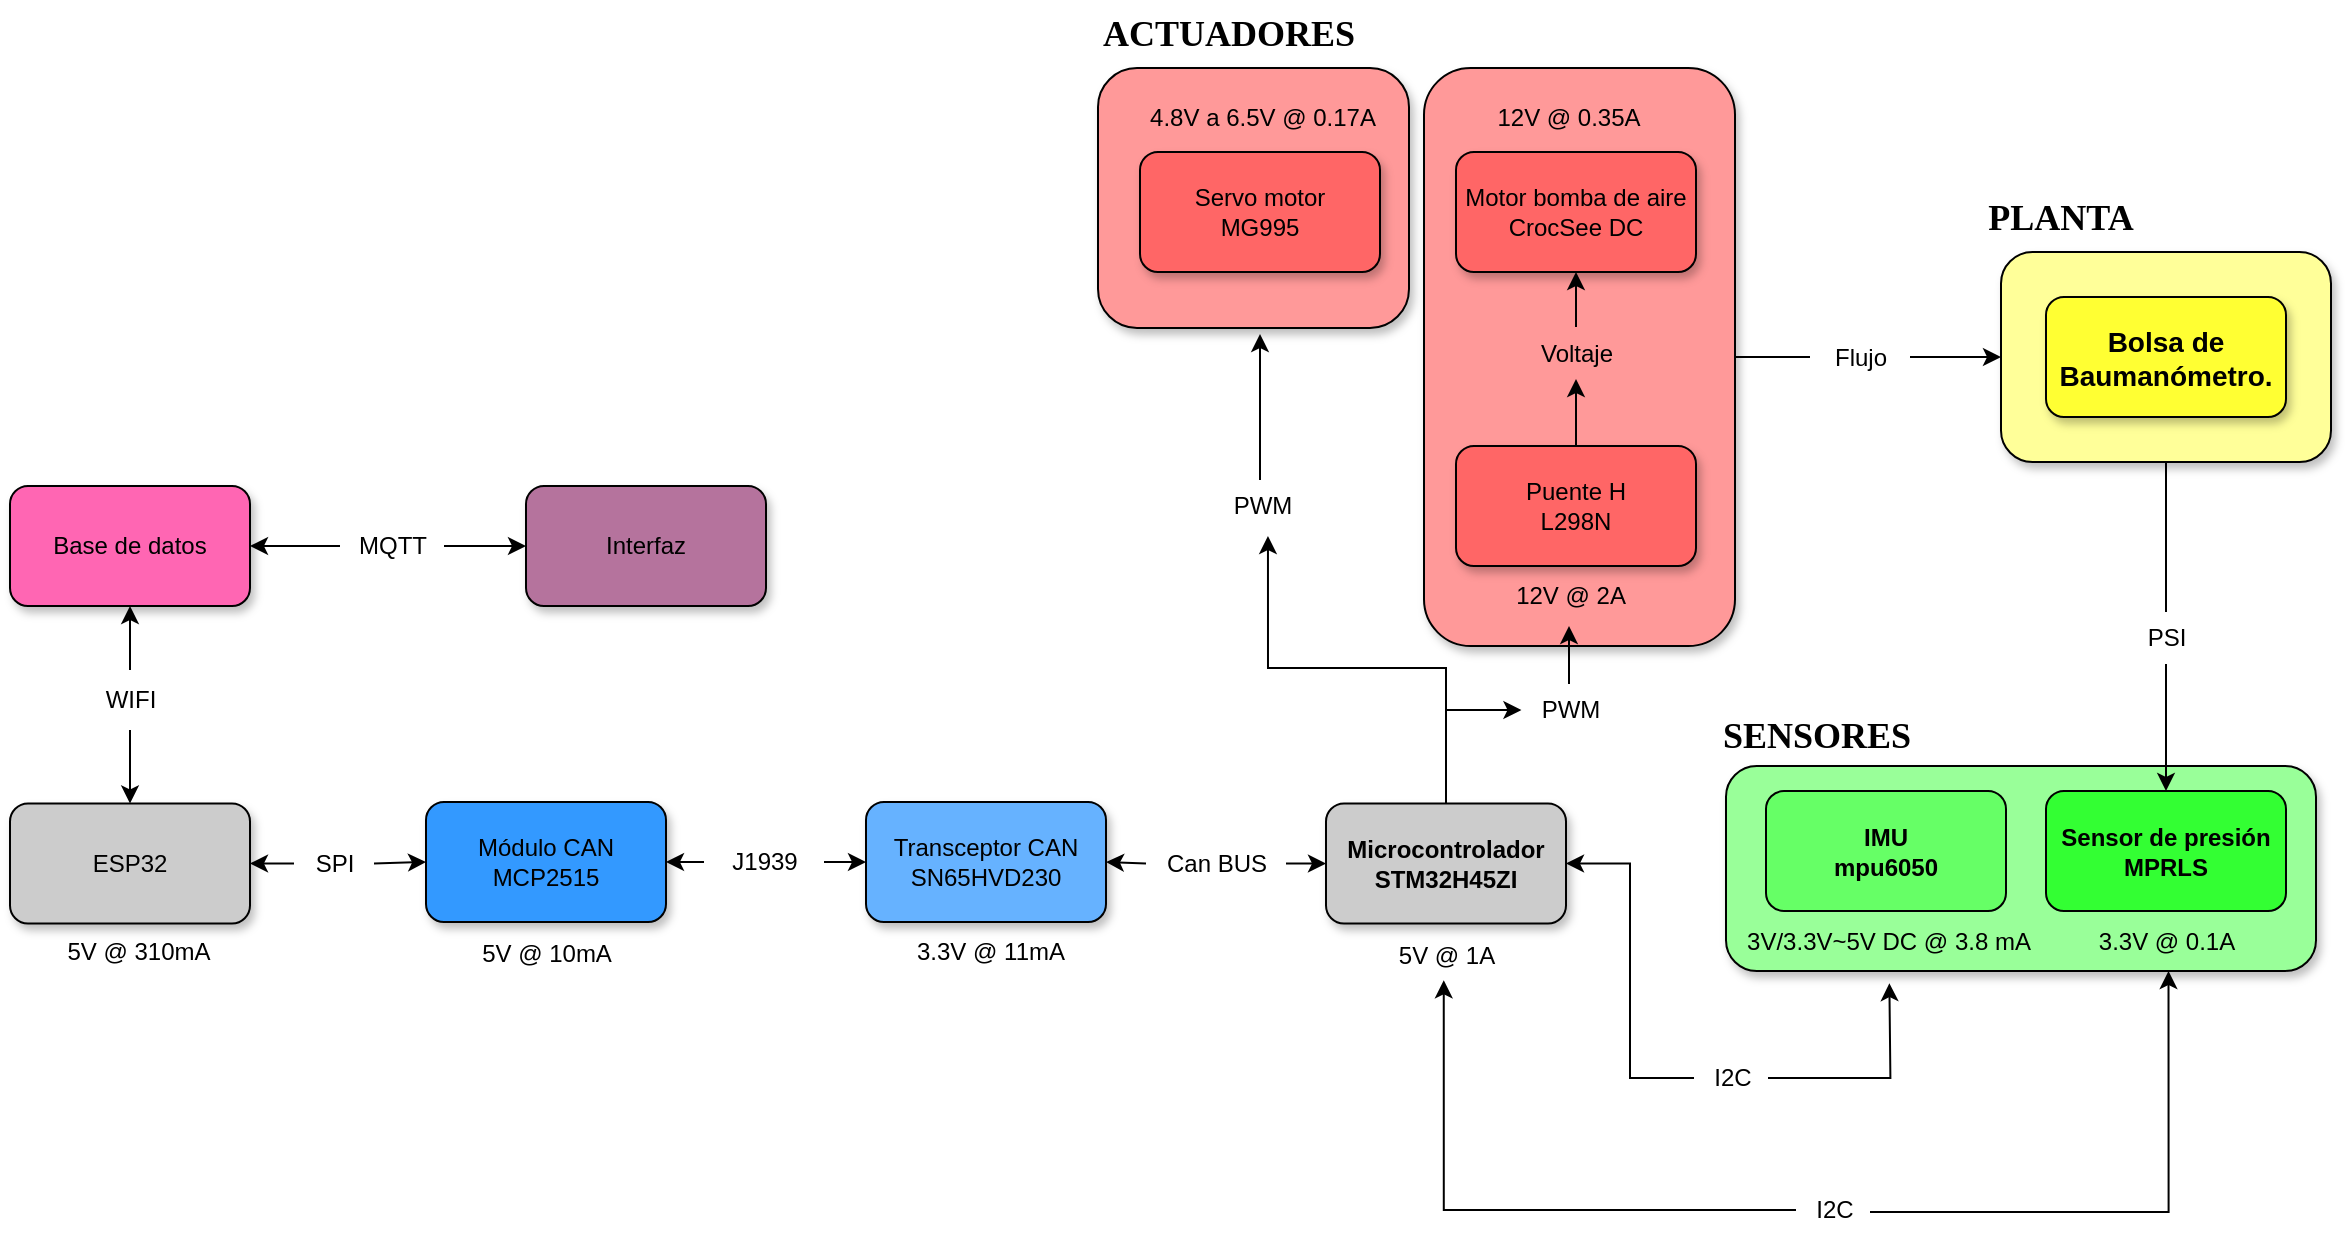 <mxfile version="20.3.0" type="device"><diagram id="RTIVi4R6CR9lj3HLqxVR" name="Page-2"><mxGraphModel dx="1509" dy="781" grid="0" gridSize="10" guides="1" tooltips="1" connect="1" arrows="1" fold="1" page="1" pageScale="1" pageWidth="1654" pageHeight="1654" math="0" shadow="0"><root><mxCell id="0"/><mxCell id="1" parent="0"/><mxCell id="-eYOablClO02fx7QXQh6-9" value="" style="rounded=1;whiteSpace=wrap;html=1;shadow=1;fillColor=#FF9999;" parent="1" vertex="1"><mxGeometry x="791" y="94" width="155.5" height="130" as="geometry"/></mxCell><mxCell id="3Ssvz3j2QUT3WvwUikvX-14" value="" style="rounded=1;whiteSpace=wrap;html=1;shadow=1;fillColor=#99FF99;" parent="1" vertex="1"><mxGeometry x="1105" y="443" width="295" height="102.5" as="geometry"/></mxCell><mxCell id="3Ssvz3j2QUT3WvwUikvX-44" style="edgeStyle=orthogonalEdgeStyle;rounded=0;orthogonalLoop=1;jettySize=auto;html=1;entryX=0.5;entryY=0;entryDx=0;entryDy=0;startArrow=none;" parent="1" source="3Ssvz3j2QUT3WvwUikvX-46" target="3Ssvz3j2QUT3WvwUikvX-2" edge="1"><mxGeometry relative="1" as="geometry"/></mxCell><mxCell id="3Ssvz3j2QUT3WvwUikvX-29" value="" style="rounded=1;whiteSpace=wrap;html=1;shadow=1;fillColor=#FFFF99;" parent="1" vertex="1"><mxGeometry x="1242.5" y="186" width="165" height="105" as="geometry"/></mxCell><mxCell id="9bbpu-V7eA6LRsjn7F74-33" style="edgeStyle=orthogonalEdgeStyle;rounded=0;orthogonalLoop=1;jettySize=auto;html=1;entryX=0;entryY=0.5;entryDx=0;entryDy=0;startArrow=none;" parent="1" source="3Ssvz3j2QUT3WvwUikvX-47" target="3Ssvz3j2QUT3WvwUikvX-29" edge="1"><mxGeometry relative="1" as="geometry"/></mxCell><mxCell id="3Ssvz3j2QUT3WvwUikvX-12" value="" style="rounded=1;whiteSpace=wrap;html=1;shadow=1;fillColor=#FF9999;" parent="1" vertex="1"><mxGeometry x="954" y="94" width="155.5" height="289" as="geometry"/></mxCell><mxCell id="-eYOablClO02fx7QXQh6-10" style="edgeStyle=orthogonalEdgeStyle;rounded=0;orthogonalLoop=1;jettySize=auto;html=1;entryX=-0.006;entryY=0.5;entryDx=0;entryDy=0;entryPerimeter=0;" parent="1" source="3Ssvz3j2QUT3WvwUikvX-1" target="3Ssvz3j2QUT3WvwUikvX-55" edge="1"><mxGeometry relative="1" as="geometry"/></mxCell><mxCell id="-eYOablClO02fx7QXQh6-11" style="edgeStyle=orthogonalEdgeStyle;rounded=0;orthogonalLoop=1;jettySize=auto;html=1;entryX=0.574;entryY=1.077;entryDx=0;entryDy=0;entryPerimeter=0;" parent="1" source="3Ssvz3j2QUT3WvwUikvX-1" target="-eYOablClO02fx7QXQh6-5" edge="1"><mxGeometry relative="1" as="geometry"><Array as="points"><mxPoint x="965" y="394"/><mxPoint x="876" y="394"/></Array></mxGeometry></mxCell><mxCell id="3Ssvz3j2QUT3WvwUikvX-1" value="&lt;b&gt;Microcontrolador&lt;br&gt;&lt;span style=&quot;&quot;&gt;STM32H45ZI&lt;/span&gt;&lt;/b&gt;" style="rounded=1;whiteSpace=wrap;html=1;shadow=1;fillColor=#CCCCCC;" parent="1" vertex="1"><mxGeometry x="905" y="461.75" width="120" height="60" as="geometry"/></mxCell><mxCell id="3Ssvz3j2QUT3WvwUikvX-2" value="&lt;b&gt;Sensor de presión&lt;/b&gt;&lt;br&gt;&lt;span style=&quot;font-weight: bold;&quot;&gt;MPRLS&lt;/span&gt;" style="rounded=1;whiteSpace=wrap;html=1;fillColor=#33FF33;" parent="1" vertex="1"><mxGeometry x="1265" y="455.5" width="120" height="60" as="geometry"/></mxCell><mxCell id="3Ssvz3j2QUT3WvwUikvX-3" value="&lt;font style=&quot;font-weight: bold;&quot; face=&quot;Arial&quot;&gt;IMU&lt;/font&gt;&lt;br&gt;&lt;b&gt;mpu6050&lt;/b&gt;" style="rounded=1;whiteSpace=wrap;html=1;fillColor=#66FF66;" parent="1" vertex="1"><mxGeometry x="1125" y="455.5" width="120" height="60" as="geometry"/></mxCell><mxCell id="cY1_WB4tdmfvwo2houw0-11" value="" style="edgeStyle=orthogonalEdgeStyle;rounded=0;orthogonalLoop=1;jettySize=auto;html=1;" parent="1" source="3Ssvz3j2QUT3WvwUikvX-4" target="9bbpu-V7eA6LRsjn7F74-39" edge="1"><mxGeometry relative="1" as="geometry"/></mxCell><mxCell id="3Ssvz3j2QUT3WvwUikvX-4" value="Puente H&lt;br&gt;&lt;span style=&quot;&quot;&gt;L298N&lt;/span&gt;" style="rounded=1;whiteSpace=wrap;html=1;fillColor=#FF6666;shadow=1;" parent="1" vertex="1"><mxGeometry x="970" y="283" width="120" height="60" as="geometry"/></mxCell><mxCell id="3Ssvz3j2QUT3WvwUikvX-5" value="Transceptor CAN&lt;br&gt;SN65HVD230" style="rounded=1;whiteSpace=wrap;html=1;shadow=1;fillColor=#66B2FF;" parent="1" vertex="1"><mxGeometry x="675" y="461" width="120" height="60" as="geometry"/></mxCell><mxCell id="3Ssvz3j2QUT3WvwUikvX-6" value="ESP32" style="rounded=1;whiteSpace=wrap;html=1;fillColor=#CCCCCC;shadow=1;" parent="1" vertex="1"><mxGeometry x="247" y="461.75" width="120" height="60" as="geometry"/></mxCell><mxCell id="3Ssvz3j2QUT3WvwUikvX-7" value="Base de datos" style="rounded=1;whiteSpace=wrap;html=1;fillColor=#FF66B3;shadow=1;" parent="1" vertex="1"><mxGeometry x="247" y="303" width="120" height="60" as="geometry"/></mxCell><mxCell id="3Ssvz3j2QUT3WvwUikvX-8" value="Motor bomba de aire&lt;br&gt;&lt;span style=&quot;&quot;&gt;CrocSee DC&lt;/span&gt;" style="rounded=1;whiteSpace=wrap;html=1;fillColor=#FF6666;shadow=1;" parent="1" vertex="1"><mxGeometry x="970" y="136" width="120" height="60" as="geometry"/></mxCell><mxCell id="3Ssvz3j2QUT3WvwUikvX-13" value="&lt;span id=&quot;docs-internal-guid-3bb8aa07-7fff-647e-bfa1-2982f5941562&quot;&gt;&lt;span style=&quot;background-color: transparent; font-variant-numeric: normal; font-variant-east-asian: normal; vertical-align: baseline;&quot;&gt;&lt;font style=&quot;font-size: 14px;&quot;&gt;&lt;b&gt;Bolsa de Baumanómetro. &lt;/b&gt;&lt;/font&gt;&lt;/span&gt;&lt;/span&gt;" style="rounded=1;whiteSpace=wrap;html=1;shadow=1;fillColor=#FFFF33;" parent="1" vertex="1"><mxGeometry x="1265" y="208.5" width="120" height="60" as="geometry"/></mxCell><mxCell id="3Ssvz3j2QUT3WvwUikvX-28" value="&lt;font style=&quot;font-size: 18px;&quot; face=&quot;Lucida Console&quot;&gt;&lt;b&gt;ACTUADORES&lt;/b&gt;&lt;/font&gt;" style="text;html=1;align=center;verticalAlign=middle;resizable=0;points=[];autosize=1;strokeColor=none;fillColor=none;shadow=0;" parent="1" vertex="1"><mxGeometry x="791" y="60" width="130" height="34" as="geometry"/></mxCell><mxCell id="3Ssvz3j2QUT3WvwUikvX-31" value="&lt;font face=&quot;Lucida Console&quot; style=&quot;font-size: 18px;&quot;&gt;&lt;b&gt;PLANTA&lt;/b&gt;&lt;/font&gt;" style="text;html=1;align=center;verticalAlign=middle;resizable=0;points=[];autosize=1;strokeColor=none;fillColor=none;" parent="1" vertex="1"><mxGeometry x="1229.5" y="152" width="85" height="34" as="geometry"/></mxCell><mxCell id="3Ssvz3j2QUT3WvwUikvX-32" value="&lt;font style=&quot;font-size: 18px;&quot; face=&quot;Lucida Console&quot;&gt;&lt;b&gt;SENSORES&lt;/b&gt;&lt;/font&gt;" style="text;html=1;align=center;verticalAlign=middle;resizable=0;points=[];autosize=1;strokeColor=none;fillColor=none;" parent="1" vertex="1"><mxGeometry x="1096" y="411" width="108" height="34" as="geometry"/></mxCell><mxCell id="3Ssvz3j2QUT3WvwUikvX-34" value="3.3V @ 0.1A" style="text;html=1;align=center;verticalAlign=middle;resizable=0;points=[];autosize=1;strokeColor=none;fillColor=none;" parent="1" vertex="1"><mxGeometry x="1280" y="515.5" width="90" height="30" as="geometry"/></mxCell><mxCell id="9bbpu-V7eA6LRsjn7F74-42" style="edgeStyle=orthogonalEdgeStyle;rounded=0;orthogonalLoop=1;jettySize=auto;html=1;entryX=1;entryY=0.5;entryDx=0;entryDy=0;startArrow=none;" parent="1" source="3Ssvz3j2QUT3WvwUikvX-49" target="3Ssvz3j2QUT3WvwUikvX-1" edge="1"><mxGeometry relative="1" as="geometry"><Array as="points"/></mxGeometry></mxCell><mxCell id="3Ssvz3j2QUT3WvwUikvX-35" value="3V/3.3V~5V DC @ 3.8 mA" style="text;html=1;align=center;verticalAlign=middle;resizable=0;points=[];autosize=1;strokeColor=none;fillColor=none;" parent="1" vertex="1"><mxGeometry x="1106" y="517.5" width="160" height="26" as="geometry"/></mxCell><mxCell id="3Ssvz3j2QUT3WvwUikvX-36" value="12V @ 0.35A" style="text;html=1;align=center;verticalAlign=middle;resizable=0;points=[];autosize=1;strokeColor=none;fillColor=none;" parent="1" vertex="1"><mxGeometry x="975.5" y="104" width="100" height="30" as="geometry"/></mxCell><mxCell id="3Ssvz3j2QUT3WvwUikvX-39" value="12V @ 2A" style="text;html=1;align=center;verticalAlign=middle;resizable=0;points=[];autosize=1;strokeColor=none;fillColor=none;" parent="1" vertex="1"><mxGeometry x="986.5" y="343" width="80" height="30" as="geometry"/></mxCell><mxCell id="3Ssvz3j2QUT3WvwUikvX-42" value="5V @ 1A" style="text;html=1;align=center;verticalAlign=middle;resizable=0;points=[];autosize=1;strokeColor=none;fillColor=none;" parent="1" vertex="1"><mxGeometry x="932" y="525" width="66" height="26" as="geometry"/></mxCell><mxCell id="3Ssvz3j2QUT3WvwUikvX-52" value="&lt;span id=&quot;docs-internal-guid-0867d024-7fff-32c4-c3e8-300c46f66f62&quot;&gt;&lt;span style=&quot;font-size: 9pt; font-family: Arial; font-variant-numeric: normal; font-variant-east-asian: normal; vertical-align: baseline;&quot;&gt;Módulo CAN&lt;/span&gt;&lt;/span&gt;&lt;br&gt;MCP2515" style="rounded=1;whiteSpace=wrap;html=1;fillColor=#3399FF;shadow=1;" parent="1" vertex="1"><mxGeometry x="455" y="461" width="120" height="60" as="geometry"/></mxCell><mxCell id="3Ssvz3j2QUT3WvwUikvX-56" value="3.3V @ 11mA" style="text;html=1;align=center;verticalAlign=middle;resizable=0;points=[];autosize=1;strokeColor=none;fillColor=none;" parent="1" vertex="1"><mxGeometry x="687" y="521" width="100" height="30" as="geometry"/></mxCell><mxCell id="3Ssvz3j2QUT3WvwUikvX-57" value="5V @ 10mA" style="text;html=1;align=center;verticalAlign=middle;resizable=0;points=[];autosize=1;strokeColor=none;fillColor=none;" parent="1" vertex="1"><mxGeometry x="470" y="521.75" width="90" height="30" as="geometry"/></mxCell><mxCell id="3Ssvz3j2QUT3WvwUikvX-58" value="5V @ 310mA" style="text;html=1;align=center;verticalAlign=middle;resizable=0;points=[];autosize=1;strokeColor=none;fillColor=none;" parent="1" vertex="1"><mxGeometry x="261" y="521" width="100" height="30" as="geometry"/></mxCell><mxCell id="3Ssvz3j2QUT3WvwUikvX-61" value="Interfaz" style="rounded=1;whiteSpace=wrap;html=1;shadow=1;fillColor=#B5739D;" parent="1" vertex="1"><mxGeometry x="505" y="303" width="120" height="60" as="geometry"/></mxCell><mxCell id="9bbpu-V7eA6LRsjn7F74-8" value="" style="endArrow=classic;startArrow=none;html=1;rounded=0;exitX=1;exitY=0.5;exitDx=0;exitDy=0;entryX=0;entryY=0.5;entryDx=0;entryDy=0;" parent="1" source="3Ssvz3j2QUT3WvwUikvX-51" target="3Ssvz3j2QUT3WvwUikvX-5" edge="1"><mxGeometry width="50" height="50" relative="1" as="geometry"><mxPoint x="727" y="504" as="sourcePoint"/><mxPoint x="694" y="493" as="targetPoint"/></mxGeometry></mxCell><mxCell id="9bbpu-V7eA6LRsjn7F74-9" value="" style="endArrow=classic;startArrow=none;html=1;rounded=0;exitX=1;exitY=0.5;exitDx=0;exitDy=0;entryX=0;entryY=0.5;entryDx=0;entryDy=0;" parent="1" source="3Ssvz3j2QUT3WvwUikvX-50" target="3Ssvz3j2QUT3WvwUikvX-1" edge="1"><mxGeometry width="50" height="50" relative="1" as="geometry"><mxPoint x="838" y="526" as="sourcePoint"/><mxPoint x="888" y="476" as="targetPoint"/></mxGeometry></mxCell><mxCell id="9bbpu-V7eA6LRsjn7F74-10" value="" style="endArrow=classic;startArrow=none;html=1;rounded=0;exitX=1;exitY=0.5;exitDx=0;exitDy=0;entryX=0;entryY=0.5;entryDx=0;entryDy=0;" parent="1" source="3Ssvz3j2QUT3WvwUikvX-59" target="3Ssvz3j2QUT3WvwUikvX-52" edge="1"><mxGeometry width="50" height="50" relative="1" as="geometry"><mxPoint x="500" y="516" as="sourcePoint"/><mxPoint x="550" y="466" as="targetPoint"/></mxGeometry></mxCell><mxCell id="9bbpu-V7eA6LRsjn7F74-11" value="" style="endArrow=classic;startArrow=none;html=1;rounded=0;exitX=0.5;exitY=1;exitDx=0;exitDy=0;entryX=0.5;entryY=0;entryDx=0;entryDy=0;" parent="1" source="3Ssvz3j2QUT3WvwUikvX-60" target="3Ssvz3j2QUT3WvwUikvX-6" edge="1"><mxGeometry width="50" height="50" relative="1" as="geometry"><mxPoint x="525" y="526" as="sourcePoint"/><mxPoint x="575" y="476" as="targetPoint"/></mxGeometry></mxCell><mxCell id="3Ssvz3j2QUT3WvwUikvX-60" value="WIFI" style="text;html=1;align=center;verticalAlign=middle;resizable=0;points=[];autosize=1;strokeColor=none;fillColor=none;" parent="1" vertex="1"><mxGeometry x="282" y="395" width="50" height="30" as="geometry"/></mxCell><mxCell id="9bbpu-V7eA6LRsjn7F74-12" value="" style="endArrow=none;startArrow=classic;html=1;rounded=0;exitX=0.5;exitY=1;exitDx=0;exitDy=0;entryX=0.5;entryY=0;entryDx=0;entryDy=0;" parent="1" source="3Ssvz3j2QUT3WvwUikvX-7" target="3Ssvz3j2QUT3WvwUikvX-60" edge="1"><mxGeometry width="50" height="50" relative="1" as="geometry"><mxPoint x="345" y="363" as="sourcePoint"/><mxPoint x="345" y="461.75" as="targetPoint"/></mxGeometry></mxCell><mxCell id="3Ssvz3j2QUT3WvwUikvX-59" value="SPI" style="text;html=1;align=center;verticalAlign=middle;resizable=0;points=[];autosize=1;strokeColor=none;fillColor=none;" parent="1" vertex="1"><mxGeometry x="389" y="476.75" width="40" height="30" as="geometry"/></mxCell><mxCell id="9bbpu-V7eA6LRsjn7F74-13" value="" style="endArrow=none;startArrow=classic;html=1;rounded=0;exitX=1;exitY=0.5;exitDx=0;exitDy=0;entryX=0;entryY=0.5;entryDx=0;entryDy=0;" parent="1" source="3Ssvz3j2QUT3WvwUikvX-6" target="3Ssvz3j2QUT3WvwUikvX-59" edge="1"><mxGeometry width="50" height="50" relative="1" as="geometry"><mxPoint x="405" y="491.75" as="sourcePoint"/><mxPoint x="492" y="491.75" as="targetPoint"/></mxGeometry></mxCell><mxCell id="3Ssvz3j2QUT3WvwUikvX-51" value="J1939" style="text;html=1;align=center;verticalAlign=middle;resizable=0;points=[];autosize=1;strokeColor=none;fillColor=none;" parent="1" vertex="1"><mxGeometry x="594" y="476" width="60" height="30" as="geometry"/></mxCell><mxCell id="9bbpu-V7eA6LRsjn7F74-14" value="" style="endArrow=none;startArrow=classic;html=1;rounded=0;exitX=1;exitY=0.5;exitDx=0;exitDy=0;entryX=0;entryY=0.5;entryDx=0;entryDy=0;" parent="1" source="3Ssvz3j2QUT3WvwUikvX-52" target="3Ssvz3j2QUT3WvwUikvX-51" edge="1"><mxGeometry width="50" height="50" relative="1" as="geometry"><mxPoint x="612" y="491.75" as="sourcePoint"/><mxPoint x="695" y="491.75" as="targetPoint"/></mxGeometry></mxCell><mxCell id="3Ssvz3j2QUT3WvwUikvX-50" value="Can BUS" style="text;html=1;align=center;verticalAlign=middle;resizable=0;points=[];autosize=1;strokeColor=none;fillColor=none;" parent="1" vertex="1"><mxGeometry x="815" y="476.75" width="70" height="30" as="geometry"/></mxCell><mxCell id="9bbpu-V7eA6LRsjn7F74-15" value="" style="endArrow=none;startArrow=classic;html=1;rounded=0;exitX=1;exitY=0.5;exitDx=0;exitDy=0;entryX=0;entryY=0.5;entryDx=0;entryDy=0;" parent="1" source="3Ssvz3j2QUT3WvwUikvX-5" target="3Ssvz3j2QUT3WvwUikvX-50" edge="1"><mxGeometry width="50" height="50" relative="1" as="geometry"><mxPoint x="815" y="491.75" as="sourcePoint"/><mxPoint x="905" y="491.75" as="targetPoint"/></mxGeometry></mxCell><mxCell id="9bbpu-V7eA6LRsjn7F74-17" value="" style="endArrow=classic;startArrow=none;html=1;rounded=0;exitX=1;exitY=0.5;exitDx=0;exitDy=0;entryX=0;entryY=0.5;entryDx=0;entryDy=0;" parent="1" source="3Ssvz3j2QUT3WvwUikvX-63" target="3Ssvz3j2QUT3WvwUikvX-61" edge="1"><mxGeometry width="50" height="50" relative="1" as="geometry"><mxPoint x="547" y="457" as="sourcePoint"/><mxPoint x="597" y="407" as="targetPoint"/></mxGeometry></mxCell><mxCell id="3Ssvz3j2QUT3WvwUikvX-63" value="MQTT" style="text;html=1;align=center;verticalAlign=middle;resizable=0;points=[];autosize=1;strokeColor=none;fillColor=none;" parent="1" vertex="1"><mxGeometry x="412" y="320" width="52" height="26" as="geometry"/></mxCell><mxCell id="9bbpu-V7eA6LRsjn7F74-18" value="" style="endArrow=none;startArrow=classic;html=1;rounded=0;exitX=1;exitY=0.5;exitDx=0;exitDy=0;entryX=0;entryY=0.5;entryDx=0;entryDy=0;" parent="1" source="3Ssvz3j2QUT3WvwUikvX-7" target="3Ssvz3j2QUT3WvwUikvX-63" edge="1"><mxGeometry width="50" height="50" relative="1" as="geometry"><mxPoint x="367" y="333" as="sourcePoint"/><mxPoint x="505" y="333" as="targetPoint"/></mxGeometry></mxCell><mxCell id="9bbpu-V7eA6LRsjn7F74-36" style="edgeStyle=orthogonalEdgeStyle;rounded=0;orthogonalLoop=1;jettySize=auto;html=1;entryX=0.483;entryY=0.967;entryDx=0;entryDy=0;entryPerimeter=0;" parent="1" source="9bbpu-V7eA6LRsjn7F74-26" target="3Ssvz3j2QUT3WvwUikvX-42" edge="1"><mxGeometry relative="1" as="geometry"/></mxCell><mxCell id="9bbpu-V7eA6LRsjn7F74-37" style="edgeStyle=orthogonalEdgeStyle;rounded=0;orthogonalLoop=1;jettySize=auto;html=1;entryX=0.75;entryY=1;entryDx=0;entryDy=0;" parent="1" source="9bbpu-V7eA6LRsjn7F74-26" target="3Ssvz3j2QUT3WvwUikvX-14" edge="1"><mxGeometry relative="1" as="geometry"><Array as="points"><mxPoint x="1326" y="666"/></Array></mxGeometry></mxCell><mxCell id="9bbpu-V7eA6LRsjn7F74-26" value="I2C" style="text;html=1;align=center;verticalAlign=middle;resizable=0;points=[];autosize=1;strokeColor=none;fillColor=none;" parent="1" vertex="1"><mxGeometry x="1140" y="652" width="37" height="26" as="geometry"/></mxCell><mxCell id="3Ssvz3j2QUT3WvwUikvX-47" value="Flujo" style="text;html=1;align=center;verticalAlign=middle;resizable=0;points=[];autosize=1;strokeColor=none;fillColor=none;" parent="1" vertex="1"><mxGeometry x="1147" y="223.5" width="50" height="30" as="geometry"/></mxCell><mxCell id="9bbpu-V7eA6LRsjn7F74-34" value="" style="edgeStyle=orthogonalEdgeStyle;rounded=0;orthogonalLoop=1;jettySize=auto;html=1;entryX=0;entryY=0.5;entryDx=0;entryDy=0;endArrow=none;" parent="1" source="3Ssvz3j2QUT3WvwUikvX-12" target="3Ssvz3j2QUT3WvwUikvX-47" edge="1"><mxGeometry relative="1" as="geometry"><mxPoint x="1049" y="258.032" as="sourcePoint"/><mxPoint x="1242.5" y="213.0" as="targetPoint"/></mxGeometry></mxCell><mxCell id="3Ssvz3j2QUT3WvwUikvX-46" value="PSI" style="text;html=1;align=center;verticalAlign=middle;resizable=0;points=[];autosize=1;strokeColor=none;fillColor=none;" parent="1" vertex="1"><mxGeometry x="1306.5" y="366" width="37" height="26" as="geometry"/></mxCell><mxCell id="9bbpu-V7eA6LRsjn7F74-35" value="" style="edgeStyle=orthogonalEdgeStyle;rounded=0;orthogonalLoop=1;jettySize=auto;html=1;entryX=0.5;entryY=0;entryDx=0;entryDy=0;endArrow=none;" parent="1" source="3Ssvz3j2QUT3WvwUikvX-29" target="3Ssvz3j2QUT3WvwUikvX-46" edge="1"><mxGeometry relative="1" as="geometry"><mxPoint x="1325" y="265.5" as="sourcePoint"/><mxPoint x="1325" y="455.5" as="targetPoint"/></mxGeometry></mxCell><mxCell id="-eYOablClO02fx7QXQh6-12" value="" style="edgeStyle=orthogonalEdgeStyle;rounded=0;orthogonalLoop=1;jettySize=auto;html=1;" parent="1" source="3Ssvz3j2QUT3WvwUikvX-55" target="3Ssvz3j2QUT3WvwUikvX-39" edge="1"><mxGeometry relative="1" as="geometry"/></mxCell><mxCell id="3Ssvz3j2QUT3WvwUikvX-55" value="PWM" style="text;html=1;align=center;verticalAlign=middle;resizable=0;points=[];autosize=1;strokeColor=none;fillColor=none;" parent="1" vertex="1"><mxGeometry x="1003" y="402" width="47" height="26" as="geometry"/></mxCell><mxCell id="cY1_WB4tdmfvwo2houw0-13" style="edgeStyle=orthogonalEdgeStyle;rounded=0;orthogonalLoop=1;jettySize=auto;html=1;entryX=0.5;entryY=1;entryDx=0;entryDy=0;" parent="1" source="9bbpu-V7eA6LRsjn7F74-39" target="3Ssvz3j2QUT3WvwUikvX-8" edge="1"><mxGeometry relative="1" as="geometry"/></mxCell><mxCell id="9bbpu-V7eA6LRsjn7F74-39" value="Voltaje" style="text;html=1;align=center;verticalAlign=middle;resizable=0;points=[];autosize=1;strokeColor=none;fillColor=none;" parent="1" vertex="1"><mxGeometry x="1003" y="223.5" width="54" height="26" as="geometry"/></mxCell><mxCell id="dPbX9pUrUvm5dK9aLT9x-3" style="edgeStyle=orthogonalEdgeStyle;rounded=0;orthogonalLoop=1;jettySize=auto;html=1;fontFamily=Lucida Console;fontSize=18;" parent="1" source="3Ssvz3j2QUT3WvwUikvX-49" edge="1"><mxGeometry relative="1" as="geometry"><mxPoint x="1186.684" y="551.579" as="targetPoint"/></mxGeometry></mxCell><mxCell id="3Ssvz3j2QUT3WvwUikvX-49" value="I2C" style="text;html=1;align=center;verticalAlign=middle;resizable=0;points=[];autosize=1;strokeColor=none;fillColor=none;" parent="1" vertex="1"><mxGeometry x="1089" y="586" width="37" height="26" as="geometry"/></mxCell><mxCell id="79rXC6Y7ZxtEQWYk3gQq-3" value="Servo motor&lt;br&gt;MG995" style="rounded=1;whiteSpace=wrap;html=1;fillColor=#FF6666;shadow=1;" parent="1" vertex="1"><mxGeometry x="812" y="136" width="120" height="60" as="geometry"/></mxCell><mxCell id="79rXC6Y7ZxtEQWYk3gQq-7" value="4.8V a 6.5V&amp;nbsp;@ 0.17A" style="text;html=1;align=center;verticalAlign=middle;resizable=0;points=[];autosize=1;strokeColor=none;fillColor=none;" parent="1" vertex="1"><mxGeometry x="807" y="106" width="131" height="26" as="geometry"/></mxCell><mxCell id="-eYOablClO02fx7QXQh6-8" style="edgeStyle=orthogonalEdgeStyle;rounded=0;orthogonalLoop=1;jettySize=auto;html=1;" parent="1" source="-eYOablClO02fx7QXQh6-5" edge="1"><mxGeometry relative="1" as="geometry"><mxPoint x="872" y="227" as="targetPoint"/></mxGeometry></mxCell><mxCell id="-eYOablClO02fx7QXQh6-5" value="PWM" style="text;html=1;align=center;verticalAlign=middle;resizable=0;points=[];autosize=1;strokeColor=none;fillColor=none;" parent="1" vertex="1"><mxGeometry x="849" y="300" width="47" height="26" as="geometry"/></mxCell></root></mxGraphModel></diagram></mxfile>